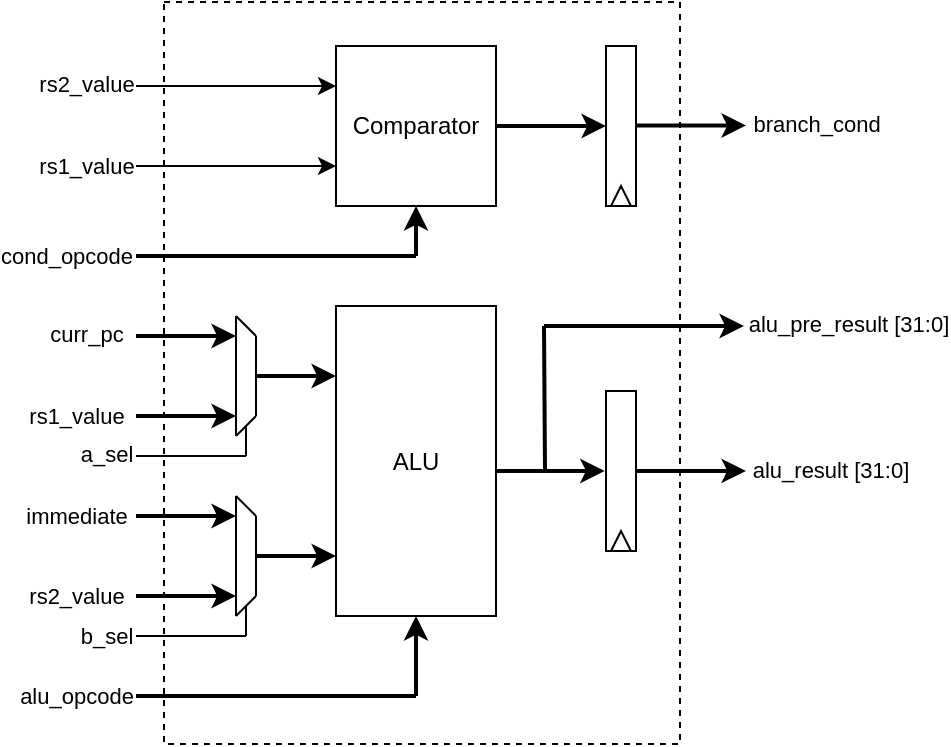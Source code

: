 <mxfile version="26.2.14">
  <diagram name="Page-1" id="vU-9YwdmkZaebn9MegqI">
    <mxGraphModel dx="756" dy="443" grid="1" gridSize="1" guides="1" tooltips="1" connect="1" arrows="1" fold="1" page="1" pageScale="1" pageWidth="827" pageHeight="1169" math="0" shadow="0">
      <root>
        <mxCell id="0" />
        <mxCell id="1" parent="0" />
        <mxCell id="KtWYlKFgSREgwUeG02iB-3" value="Comparator" style="whiteSpace=wrap;html=1;aspect=fixed;" vertex="1" parent="1">
          <mxGeometry x="280" y="135" width="80" height="80" as="geometry" />
        </mxCell>
        <mxCell id="KtWYlKFgSREgwUeG02iB-4" value="" style="rounded=0;whiteSpace=wrap;html=1;rotation=-90;" vertex="1" parent="1">
          <mxGeometry x="382.5" y="167.5" width="80" height="15" as="geometry" />
        </mxCell>
        <mxCell id="KtWYlKFgSREgwUeG02iB-6" value="" style="endArrow=none;html=1;rounded=0;" edge="1" parent="1">
          <mxGeometry width="50" height="50" relative="1" as="geometry">
            <mxPoint x="230" y="420" as="sourcePoint" />
            <mxPoint x="240" y="410" as="targetPoint" />
          </mxGeometry>
        </mxCell>
        <mxCell id="KtWYlKFgSREgwUeG02iB-7" value="" style="endArrow=none;html=1;rounded=0;" edge="1" parent="1">
          <mxGeometry width="50" height="50" relative="1" as="geometry">
            <mxPoint x="230" y="360" as="sourcePoint" />
            <mxPoint x="240" y="370" as="targetPoint" />
          </mxGeometry>
        </mxCell>
        <mxCell id="KtWYlKFgSREgwUeG02iB-8" value="" style="endArrow=none;html=1;rounded=0;" edge="1" parent="1">
          <mxGeometry width="50" height="50" relative="1" as="geometry">
            <mxPoint x="240" y="410" as="sourcePoint" />
            <mxPoint x="240" y="370" as="targetPoint" />
          </mxGeometry>
        </mxCell>
        <mxCell id="KtWYlKFgSREgwUeG02iB-9" value="" style="endArrow=none;html=1;rounded=0;" edge="1" parent="1">
          <mxGeometry width="50" height="50" relative="1" as="geometry">
            <mxPoint x="230" y="420" as="sourcePoint" />
            <mxPoint x="230" y="360" as="targetPoint" />
          </mxGeometry>
        </mxCell>
        <mxCell id="KtWYlKFgSREgwUeG02iB-10" value="" style="endArrow=none;html=1;rounded=0;" edge="1" parent="1">
          <mxGeometry width="50" height="50" relative="1" as="geometry">
            <mxPoint x="230" y="330" as="sourcePoint" />
            <mxPoint x="240" y="320" as="targetPoint" />
          </mxGeometry>
        </mxCell>
        <mxCell id="KtWYlKFgSREgwUeG02iB-11" value="" style="endArrow=none;html=1;rounded=0;" edge="1" parent="1">
          <mxGeometry width="50" height="50" relative="1" as="geometry">
            <mxPoint x="230" y="270" as="sourcePoint" />
            <mxPoint x="240" y="280" as="targetPoint" />
          </mxGeometry>
        </mxCell>
        <mxCell id="KtWYlKFgSREgwUeG02iB-12" value="" style="endArrow=none;html=1;rounded=0;" edge="1" parent="1">
          <mxGeometry width="50" height="50" relative="1" as="geometry">
            <mxPoint x="240" y="320" as="sourcePoint" />
            <mxPoint x="240" y="280" as="targetPoint" />
          </mxGeometry>
        </mxCell>
        <mxCell id="KtWYlKFgSREgwUeG02iB-13" value="" style="endArrow=none;html=1;rounded=0;" edge="1" parent="1">
          <mxGeometry width="50" height="50" relative="1" as="geometry">
            <mxPoint x="230" y="330" as="sourcePoint" />
            <mxPoint x="230" y="270" as="targetPoint" />
          </mxGeometry>
        </mxCell>
        <mxCell id="KtWYlKFgSREgwUeG02iB-14" value="&lt;div&gt;ALU&lt;/div&gt;" style="rounded=0;whiteSpace=wrap;html=1;rotation=0;" vertex="1" parent="1">
          <mxGeometry x="280" y="265" width="80" height="155" as="geometry" />
        </mxCell>
        <mxCell id="KtWYlKFgSREgwUeG02iB-16" value="" style="endArrow=classic;html=1;rounded=0;strokeWidth=2;" edge="1" parent="1">
          <mxGeometry width="50" height="50" relative="1" as="geometry">
            <mxPoint x="240" y="300" as="sourcePoint" />
            <mxPoint x="280" y="300" as="targetPoint" />
          </mxGeometry>
        </mxCell>
        <mxCell id="KtWYlKFgSREgwUeG02iB-17" value="" style="endArrow=classic;html=1;rounded=0;strokeWidth=2;" edge="1" parent="1">
          <mxGeometry width="50" height="50" relative="1" as="geometry">
            <mxPoint x="240" y="390" as="sourcePoint" />
            <mxPoint x="280" y="390" as="targetPoint" />
          </mxGeometry>
        </mxCell>
        <mxCell id="KtWYlKFgSREgwUeG02iB-18" value="" style="endArrow=none;html=1;rounded=0;" edge="1" parent="1">
          <mxGeometry width="50" height="50" relative="1" as="geometry">
            <mxPoint x="235" y="340" as="sourcePoint" />
            <mxPoint x="235" y="325" as="targetPoint" />
          </mxGeometry>
        </mxCell>
        <mxCell id="KtWYlKFgSREgwUeG02iB-19" value="" style="endArrow=none;html=1;rounded=0;" edge="1" parent="1">
          <mxGeometry width="50" height="50" relative="1" as="geometry">
            <mxPoint x="235" y="430" as="sourcePoint" />
            <mxPoint x="235" y="415" as="targetPoint" />
          </mxGeometry>
        </mxCell>
        <mxCell id="KtWYlKFgSREgwUeG02iB-20" value="" style="endArrow=none;html=1;rounded=0;" edge="1" parent="1">
          <mxGeometry width="50" height="50" relative="1" as="geometry">
            <mxPoint x="180" y="340" as="sourcePoint" />
            <mxPoint x="235" y="340" as="targetPoint" />
          </mxGeometry>
        </mxCell>
        <mxCell id="KtWYlKFgSREgwUeG02iB-22" value="&lt;div&gt;a_sel&lt;/div&gt;" style="edgeLabel;html=1;align=center;verticalAlign=middle;resizable=0;points=[];" vertex="1" connectable="0" parent="KtWYlKFgSREgwUeG02iB-20">
          <mxGeometry x="-0.818" y="1" relative="1" as="geometry">
            <mxPoint x="-20" as="offset" />
          </mxGeometry>
        </mxCell>
        <mxCell id="KtWYlKFgSREgwUeG02iB-21" value="" style="endArrow=none;html=1;rounded=0;" edge="1" parent="1">
          <mxGeometry width="50" height="50" relative="1" as="geometry">
            <mxPoint x="180" y="430" as="sourcePoint" />
            <mxPoint x="235" y="430" as="targetPoint" />
          </mxGeometry>
        </mxCell>
        <mxCell id="KtWYlKFgSREgwUeG02iB-23" value="&lt;div&gt;b_sel&lt;/div&gt;" style="edgeLabel;html=1;align=center;verticalAlign=middle;resizable=0;points=[];" vertex="1" connectable="0" parent="KtWYlKFgSREgwUeG02iB-21">
          <mxGeometry x="-0.891" relative="1" as="geometry">
            <mxPoint x="-18" as="offset" />
          </mxGeometry>
        </mxCell>
        <mxCell id="KtWYlKFgSREgwUeG02iB-24" value="" style="endArrow=classic;html=1;rounded=0;strokeWidth=2;" edge="1" parent="1">
          <mxGeometry width="50" height="50" relative="1" as="geometry">
            <mxPoint x="320" y="460" as="sourcePoint" />
            <mxPoint x="320" y="420" as="targetPoint" />
          </mxGeometry>
        </mxCell>
        <mxCell id="KtWYlKFgSREgwUeG02iB-25" value="" style="endArrow=none;html=1;rounded=0;strokeWidth=2;" edge="1" parent="1">
          <mxGeometry width="50" height="50" relative="1" as="geometry">
            <mxPoint x="180" y="460" as="sourcePoint" />
            <mxPoint x="320" y="460" as="targetPoint" />
          </mxGeometry>
        </mxCell>
        <mxCell id="KtWYlKFgSREgwUeG02iB-32" value="&lt;div&gt;alu_opcode&lt;/div&gt;" style="edgeLabel;html=1;align=center;verticalAlign=middle;resizable=0;points=[];" vertex="1" connectable="0" parent="KtWYlKFgSREgwUeG02iB-25">
          <mxGeometry x="-0.875" y="-1" relative="1" as="geometry">
            <mxPoint x="-39" y="-1" as="offset" />
          </mxGeometry>
        </mxCell>
        <mxCell id="KtWYlKFgSREgwUeG02iB-26" value="" style="endArrow=classic;html=1;rounded=0;strokeWidth=2;" edge="1" parent="1">
          <mxGeometry width="50" height="50" relative="1" as="geometry">
            <mxPoint x="180" y="370" as="sourcePoint" />
            <mxPoint x="230" y="370" as="targetPoint" />
          </mxGeometry>
        </mxCell>
        <mxCell id="KtWYlKFgSREgwUeG02iB-34" value="immediate" style="edgeLabel;html=1;align=center;verticalAlign=middle;resizable=0;points=[];" vertex="1" connectable="0" parent="KtWYlKFgSREgwUeG02iB-26">
          <mxGeometry x="-0.691" y="-1" relative="1" as="geometry">
            <mxPoint x="-38" y="-1" as="offset" />
          </mxGeometry>
        </mxCell>
        <mxCell id="KtWYlKFgSREgwUeG02iB-27" value="" style="endArrow=classic;html=1;rounded=0;strokeWidth=2;" edge="1" parent="1">
          <mxGeometry width="50" height="50" relative="1" as="geometry">
            <mxPoint x="180" y="410" as="sourcePoint" />
            <mxPoint x="230" y="410" as="targetPoint" />
          </mxGeometry>
        </mxCell>
        <mxCell id="KtWYlKFgSREgwUeG02iB-33" value="rs2_value" style="edgeLabel;html=1;align=center;verticalAlign=middle;resizable=0;points=[];" vertex="1" connectable="0" parent="KtWYlKFgSREgwUeG02iB-27">
          <mxGeometry x="-0.286" relative="1" as="geometry">
            <mxPoint x="-48" as="offset" />
          </mxGeometry>
        </mxCell>
        <mxCell id="KtWYlKFgSREgwUeG02iB-28" value="" style="endArrow=classic;html=1;rounded=0;strokeWidth=2;" edge="1" parent="1">
          <mxGeometry width="50" height="50" relative="1" as="geometry">
            <mxPoint x="180" y="320" as="sourcePoint" />
            <mxPoint x="230" y="320" as="targetPoint" />
          </mxGeometry>
        </mxCell>
        <mxCell id="KtWYlKFgSREgwUeG02iB-35" value="rs1_value" style="edgeLabel;html=1;align=center;verticalAlign=middle;resizable=0;points=[];" vertex="1" connectable="0" parent="KtWYlKFgSREgwUeG02iB-28">
          <mxGeometry x="-0.615" relative="1" as="geometry">
            <mxPoint x="-40" as="offset" />
          </mxGeometry>
        </mxCell>
        <mxCell id="KtWYlKFgSREgwUeG02iB-29" value="" style="endArrow=classic;html=1;rounded=0;strokeWidth=2;" edge="1" parent="1">
          <mxGeometry width="50" height="50" relative="1" as="geometry">
            <mxPoint x="180" y="280" as="sourcePoint" />
            <mxPoint x="230" y="280" as="targetPoint" />
          </mxGeometry>
        </mxCell>
        <mxCell id="KtWYlKFgSREgwUeG02iB-36" value="curr_pc" style="edgeLabel;html=1;align=center;verticalAlign=middle;resizable=0;points=[];" vertex="1" connectable="0" parent="KtWYlKFgSREgwUeG02iB-29">
          <mxGeometry x="-0.768" y="1" relative="1" as="geometry">
            <mxPoint x="-31" as="offset" />
          </mxGeometry>
        </mxCell>
        <mxCell id="KtWYlKFgSREgwUeG02iB-30" value="" style="endArrow=classic;html=1;rounded=0;strokeWidth=2;" edge="1" parent="1">
          <mxGeometry width="50" height="50" relative="1" as="geometry">
            <mxPoint x="320" y="240" as="sourcePoint" />
            <mxPoint x="320" y="215" as="targetPoint" />
          </mxGeometry>
        </mxCell>
        <mxCell id="KtWYlKFgSREgwUeG02iB-31" value="" style="endArrow=none;html=1;rounded=0;strokeWidth=2;" edge="1" parent="1">
          <mxGeometry width="50" height="50" relative="1" as="geometry">
            <mxPoint x="180" y="240" as="sourcePoint" />
            <mxPoint x="320" y="240" as="targetPoint" />
          </mxGeometry>
        </mxCell>
        <mxCell id="KtWYlKFgSREgwUeG02iB-37" value="cond_opcode" style="edgeLabel;html=1;align=center;verticalAlign=middle;resizable=0;points=[];" vertex="1" connectable="0" parent="KtWYlKFgSREgwUeG02iB-31">
          <mxGeometry x="-0.883" y="-1" relative="1" as="geometry">
            <mxPoint x="-43" y="-1" as="offset" />
          </mxGeometry>
        </mxCell>
        <mxCell id="KtWYlKFgSREgwUeG02iB-38" value="" style="endArrow=classic;html=1;rounded=0;" edge="1" parent="1">
          <mxGeometry width="50" height="50" relative="1" as="geometry">
            <mxPoint x="180" y="195" as="sourcePoint" />
            <mxPoint x="280" y="195" as="targetPoint" />
          </mxGeometry>
        </mxCell>
        <mxCell id="KtWYlKFgSREgwUeG02iB-40" value="rs1_value" style="edgeLabel;html=1;align=center;verticalAlign=middle;resizable=0;points=[];" vertex="1" connectable="0" parent="KtWYlKFgSREgwUeG02iB-38">
          <mxGeometry x="-0.64" y="-1" relative="1" as="geometry">
            <mxPoint x="-43" y="-1" as="offset" />
          </mxGeometry>
        </mxCell>
        <mxCell id="KtWYlKFgSREgwUeG02iB-39" value="" style="endArrow=classic;html=1;rounded=0;entryX=-0.005;entryY=0.869;entryDx=0;entryDy=0;entryPerimeter=0;" edge="1" parent="1">
          <mxGeometry width="50" height="50" relative="1" as="geometry">
            <mxPoint x="180" y="155" as="sourcePoint" />
            <mxPoint x="280" y="155" as="targetPoint" />
          </mxGeometry>
        </mxCell>
        <mxCell id="KtWYlKFgSREgwUeG02iB-41" value="rs2_value" style="edgeLabel;html=1;align=center;verticalAlign=middle;resizable=0;points=[];" vertex="1" connectable="0" parent="KtWYlKFgSREgwUeG02iB-39">
          <mxGeometry x="-0.72" y="1" relative="1" as="geometry">
            <mxPoint x="-39" as="offset" />
          </mxGeometry>
        </mxCell>
        <mxCell id="KtWYlKFgSREgwUeG02iB-42" value="" style="triangle;whiteSpace=wrap;html=1;rotation=-90;" vertex="1" parent="1">
          <mxGeometry x="417.5" y="205" width="10" height="10" as="geometry" />
        </mxCell>
        <mxCell id="KtWYlKFgSREgwUeG02iB-46" value="" style="rounded=0;whiteSpace=wrap;html=1;rotation=-90;" vertex="1" parent="1">
          <mxGeometry x="382.5" y="340" width="80" height="15" as="geometry" />
        </mxCell>
        <mxCell id="KtWYlKFgSREgwUeG02iB-47" value="" style="triangle;whiteSpace=wrap;html=1;rotation=-90;" vertex="1" parent="1">
          <mxGeometry x="417.5" y="377.5" width="10" height="10" as="geometry" />
        </mxCell>
        <mxCell id="KtWYlKFgSREgwUeG02iB-48" value="" style="endArrow=classic;html=1;rounded=0;entryX=0.5;entryY=0;entryDx=0;entryDy=0;strokeWidth=2;" edge="1" parent="1" target="KtWYlKFgSREgwUeG02iB-4">
          <mxGeometry width="50" height="50" relative="1" as="geometry">
            <mxPoint x="360" y="175" as="sourcePoint" />
            <mxPoint x="410" y="125" as="targetPoint" />
          </mxGeometry>
        </mxCell>
        <mxCell id="KtWYlKFgSREgwUeG02iB-49" value="" style="endArrow=classic;html=1;rounded=0;entryX=0.5;entryY=0;entryDx=0;entryDy=0;strokeWidth=2;" edge="1" parent="1">
          <mxGeometry width="50" height="50" relative="1" as="geometry">
            <mxPoint x="430" y="174.76" as="sourcePoint" />
            <mxPoint x="485" y="174.76" as="targetPoint" />
          </mxGeometry>
        </mxCell>
        <mxCell id="KtWYlKFgSREgwUeG02iB-56" value="branch_cond" style="edgeLabel;html=1;align=center;verticalAlign=middle;resizable=0;points=[];" vertex="1" connectable="0" parent="KtWYlKFgSREgwUeG02iB-49">
          <mxGeometry x="0.644" y="2" relative="1" as="geometry">
            <mxPoint x="45" y="1" as="offset" />
          </mxGeometry>
        </mxCell>
        <mxCell id="KtWYlKFgSREgwUeG02iB-50" value="" style="endArrow=classic;html=1;rounded=0;entryX=0.5;entryY=0;entryDx=0;entryDy=0;strokeWidth=2;exitX=1.008;exitY=0.532;exitDx=0;exitDy=0;exitPerimeter=0;" edge="1" parent="1">
          <mxGeometry width="50" height="50" relative="1" as="geometry">
            <mxPoint x="360" y="347.49" as="sourcePoint" />
            <mxPoint x="414.36" y="347.45" as="targetPoint" />
          </mxGeometry>
        </mxCell>
        <mxCell id="KtWYlKFgSREgwUeG02iB-51" value="" style="endArrow=classic;html=1;rounded=0;entryX=0.5;entryY=0;entryDx=0;entryDy=0;strokeWidth=2;" edge="1" parent="1">
          <mxGeometry width="50" height="50" relative="1" as="geometry">
            <mxPoint x="430" y="347.45" as="sourcePoint" />
            <mxPoint x="485" y="347.45" as="targetPoint" />
          </mxGeometry>
        </mxCell>
        <mxCell id="KtWYlKFgSREgwUeG02iB-58" value="alu_result [31:0]" style="edgeLabel;html=1;align=center;verticalAlign=middle;resizable=0;points=[];" vertex="1" connectable="0" parent="KtWYlKFgSREgwUeG02iB-51">
          <mxGeometry x="0.44" y="1" relative="1" as="geometry">
            <mxPoint x="57" as="offset" />
          </mxGeometry>
        </mxCell>
        <mxCell id="KtWYlKFgSREgwUeG02iB-52" value="" style="endArrow=none;html=1;rounded=0;strokeWidth=2;" edge="1" parent="1">
          <mxGeometry width="50" height="50" relative="1" as="geometry">
            <mxPoint x="384.5" y="347" as="sourcePoint" />
            <mxPoint x="384" y="275" as="targetPoint" />
          </mxGeometry>
        </mxCell>
        <mxCell id="KtWYlKFgSREgwUeG02iB-53" value="" style="endArrow=classic;html=1;rounded=0;strokeWidth=2;" edge="1" parent="1">
          <mxGeometry width="50" height="50" relative="1" as="geometry">
            <mxPoint x="384" y="275" as="sourcePoint" />
            <mxPoint x="484" y="275" as="targetPoint" />
          </mxGeometry>
        </mxCell>
        <mxCell id="KtWYlKFgSREgwUeG02iB-57" value="alu_pre_result [31:0]" style="edgeLabel;html=1;align=center;verticalAlign=middle;resizable=0;points=[];" vertex="1" connectable="0" parent="KtWYlKFgSREgwUeG02iB-53">
          <mxGeometry x="0.776" y="1" relative="1" as="geometry">
            <mxPoint x="63" as="offset" />
          </mxGeometry>
        </mxCell>
        <mxCell id="KtWYlKFgSREgwUeG02iB-55" value="" style="rounded=0;whiteSpace=wrap;html=1;fillColor=none;dashed=1;" vertex="1" parent="1">
          <mxGeometry x="194" y="113" width="258" height="371" as="geometry" />
        </mxCell>
      </root>
    </mxGraphModel>
  </diagram>
</mxfile>
